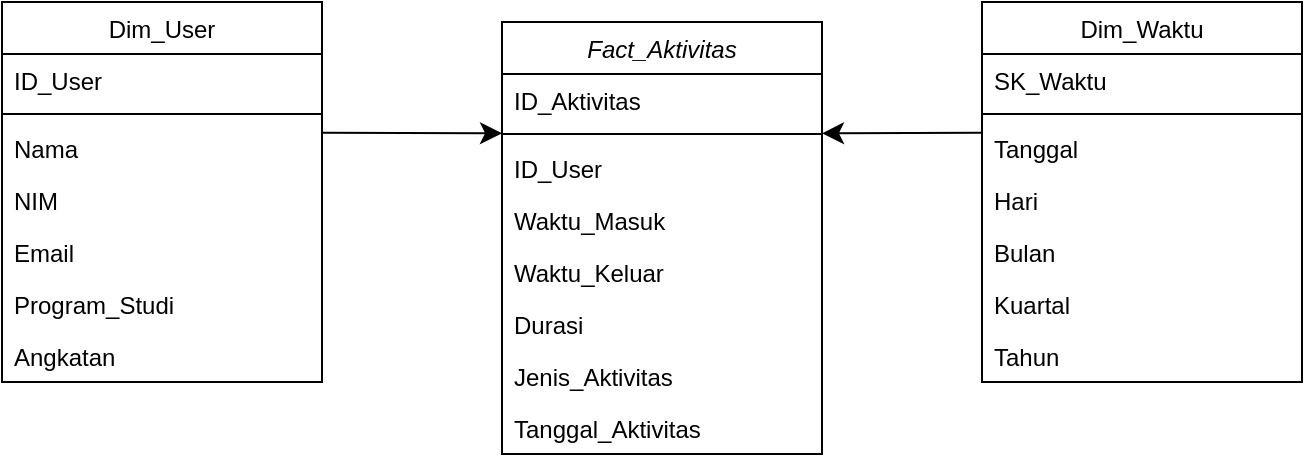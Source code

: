 <mxfile version="24.9.1" pages="4">
  <diagram id="C5RBs43oDa-KdzZeNtuy" name="Fact_Kunjungan">
    <mxGraphModel dx="523" dy="633" grid="1" gridSize="10" guides="1" tooltips="1" connect="1" arrows="1" fold="1" page="1" pageScale="1" pageWidth="827" pageHeight="1169" math="0" shadow="0">
      <root>
        <mxCell id="WIyWlLk6GJQsqaUBKTNV-0" />
        <mxCell id="WIyWlLk6GJQsqaUBKTNV-1" parent="WIyWlLk6GJQsqaUBKTNV-0" />
        <mxCell id="zkfFHV4jXpPFQw0GAbJ--0" value="Fact_Aktivitas" style="swimlane;fontStyle=2;align=center;verticalAlign=top;childLayout=stackLayout;horizontal=1;startSize=26;horizontalStack=0;resizeParent=1;resizeLast=0;collapsible=1;marginBottom=0;rounded=0;shadow=0;strokeWidth=1;" parent="WIyWlLk6GJQsqaUBKTNV-1" vertex="1">
          <mxGeometry x="339" y="110" width="160" height="216" as="geometry">
            <mxRectangle x="230" y="140" width="160" height="26" as="alternateBounds" />
          </mxGeometry>
        </mxCell>
        <mxCell id="zkfFHV4jXpPFQw0GAbJ--1" value="ID_Aktivitas" style="text;align=left;verticalAlign=top;spacingLeft=4;spacingRight=4;overflow=hidden;rotatable=0;points=[[0,0.5],[1,0.5]];portConstraint=eastwest;" parent="zkfFHV4jXpPFQw0GAbJ--0" vertex="1">
          <mxGeometry y="26" width="160" height="26" as="geometry" />
        </mxCell>
        <mxCell id="zkfFHV4jXpPFQw0GAbJ--4" value="" style="line;html=1;strokeWidth=1;align=left;verticalAlign=middle;spacingTop=-1;spacingLeft=3;spacingRight=3;rotatable=0;labelPosition=right;points=[];portConstraint=eastwest;" parent="zkfFHV4jXpPFQw0GAbJ--0" vertex="1">
          <mxGeometry y="52" width="160" height="8" as="geometry" />
        </mxCell>
        <mxCell id="_yFJOciwRXAxod_1XhJ0-7" value="ID_User" style="text;align=left;verticalAlign=top;spacingLeft=4;spacingRight=4;overflow=hidden;rotatable=0;points=[[0,0.5],[1,0.5]];portConstraint=eastwest;fontStyle=0" vertex="1" parent="zkfFHV4jXpPFQw0GAbJ--0">
          <mxGeometry y="60" width="160" height="26" as="geometry" />
        </mxCell>
        <mxCell id="_yFJOciwRXAxod_1XhJ0-8" value="Waktu_Masuk" style="text;align=left;verticalAlign=top;spacingLeft=4;spacingRight=4;overflow=hidden;rotatable=0;points=[[0,0.5],[1,0.5]];portConstraint=eastwest;fontStyle=0" vertex="1" parent="zkfFHV4jXpPFQw0GAbJ--0">
          <mxGeometry y="86" width="160" height="26" as="geometry" />
        </mxCell>
        <mxCell id="_yFJOciwRXAxod_1XhJ0-9" value="Waktu_Keluar" style="text;align=left;verticalAlign=top;spacingLeft=4;spacingRight=4;overflow=hidden;rotatable=0;points=[[0,0.5],[1,0.5]];portConstraint=eastwest;fontStyle=0" vertex="1" parent="zkfFHV4jXpPFQw0GAbJ--0">
          <mxGeometry y="112" width="160" height="26" as="geometry" />
        </mxCell>
        <mxCell id="_yFJOciwRXAxod_1XhJ0-10" value="Durasi" style="text;align=left;verticalAlign=top;spacingLeft=4;spacingRight=4;overflow=hidden;rotatable=0;points=[[0,0.5],[1,0.5]];portConstraint=eastwest;fontStyle=0" vertex="1" parent="zkfFHV4jXpPFQw0GAbJ--0">
          <mxGeometry y="138" width="160" height="26" as="geometry" />
        </mxCell>
        <mxCell id="_yFJOciwRXAxod_1XhJ0-11" value="Jenis_Aktivitas" style="text;align=left;verticalAlign=top;spacingLeft=4;spacingRight=4;overflow=hidden;rotatable=0;points=[[0,0.5],[1,0.5]];portConstraint=eastwest;fontStyle=0" vertex="1" parent="zkfFHV4jXpPFQw0GAbJ--0">
          <mxGeometry y="164" width="160" height="26" as="geometry" />
        </mxCell>
        <mxCell id="_yFJOciwRXAxod_1XhJ0-12" value="Tanggal_Aktivitas" style="text;align=left;verticalAlign=top;spacingLeft=4;spacingRight=4;overflow=hidden;rotatable=0;points=[[0,0.5],[1,0.5]];portConstraint=eastwest;fontStyle=0" vertex="1" parent="zkfFHV4jXpPFQw0GAbJ--0">
          <mxGeometry y="190" width="160" height="26" as="geometry" />
        </mxCell>
        <mxCell id="zkfFHV4jXpPFQw0GAbJ--6" value="Dim_User" style="swimlane;fontStyle=0;align=center;verticalAlign=top;childLayout=stackLayout;horizontal=1;startSize=26;horizontalStack=0;resizeParent=1;resizeLast=0;collapsible=1;marginBottom=0;rounded=0;shadow=0;strokeWidth=1;" parent="WIyWlLk6GJQsqaUBKTNV-1" vertex="1">
          <mxGeometry x="89" y="100" width="160" height="190" as="geometry">
            <mxRectangle x="130" y="380" width="160" height="26" as="alternateBounds" />
          </mxGeometry>
        </mxCell>
        <mxCell id="zkfFHV4jXpPFQw0GAbJ--7" value="ID_User" style="text;align=left;verticalAlign=top;spacingLeft=4;spacingRight=4;overflow=hidden;rotatable=0;points=[[0,0.5],[1,0.5]];portConstraint=eastwest;" parent="zkfFHV4jXpPFQw0GAbJ--6" vertex="1">
          <mxGeometry y="26" width="160" height="26" as="geometry" />
        </mxCell>
        <mxCell id="zkfFHV4jXpPFQw0GAbJ--9" value="" style="line;html=1;strokeWidth=1;align=left;verticalAlign=middle;spacingTop=-1;spacingLeft=3;spacingRight=3;rotatable=0;labelPosition=right;points=[];portConstraint=eastwest;" parent="zkfFHV4jXpPFQw0GAbJ--6" vertex="1">
          <mxGeometry y="52" width="160" height="8" as="geometry" />
        </mxCell>
        <mxCell id="zkfFHV4jXpPFQw0GAbJ--10" value="Nama" style="text;align=left;verticalAlign=top;spacingLeft=4;spacingRight=4;overflow=hidden;rotatable=0;points=[[0,0.5],[1,0.5]];portConstraint=eastwest;fontStyle=0" parent="zkfFHV4jXpPFQw0GAbJ--6" vertex="1">
          <mxGeometry y="60" width="160" height="26" as="geometry" />
        </mxCell>
        <mxCell id="zkfFHV4jXpPFQw0GAbJ--11" value="NIM" style="text;align=left;verticalAlign=top;spacingLeft=4;spacingRight=4;overflow=hidden;rotatable=0;points=[[0,0.5],[1,0.5]];portConstraint=eastwest;" parent="zkfFHV4jXpPFQw0GAbJ--6" vertex="1">
          <mxGeometry y="86" width="160" height="26" as="geometry" />
        </mxCell>
        <mxCell id="_yFJOciwRXAxod_1XhJ0-5" value="Email" style="text;align=left;verticalAlign=top;spacingLeft=4;spacingRight=4;overflow=hidden;rotatable=0;points=[[0,0.5],[1,0.5]];portConstraint=eastwest;" vertex="1" parent="zkfFHV4jXpPFQw0GAbJ--6">
          <mxGeometry y="112" width="160" height="26" as="geometry" />
        </mxCell>
        <mxCell id="_yFJOciwRXAxod_1XhJ0-6" value="Program_Studi" style="text;align=left;verticalAlign=top;spacingLeft=4;spacingRight=4;overflow=hidden;rotatable=0;points=[[0,0.5],[1,0.5]];portConstraint=eastwest;" vertex="1" parent="zkfFHV4jXpPFQw0GAbJ--6">
          <mxGeometry y="138" width="160" height="26" as="geometry" />
        </mxCell>
        <mxCell id="Ccfpg7RY58AZf7Cmt5WE-0" value="Angkatan" style="text;align=left;verticalAlign=top;spacingLeft=4;spacingRight=4;overflow=hidden;rotatable=0;points=[[0,0.5],[1,0.5]];portConstraint=eastwest;fontStyle=0" vertex="1" parent="zkfFHV4jXpPFQw0GAbJ--6">
          <mxGeometry y="164" width="160" height="26" as="geometry" />
        </mxCell>
        <mxCell id="zkfFHV4jXpPFQw0GAbJ--17" value="Dim_Waktu" style="swimlane;fontStyle=0;align=center;verticalAlign=top;childLayout=stackLayout;horizontal=1;startSize=26;horizontalStack=0;resizeParent=1;resizeLast=0;collapsible=1;marginBottom=0;rounded=0;shadow=0;strokeWidth=1;" parent="WIyWlLk6GJQsqaUBKTNV-1" vertex="1">
          <mxGeometry x="579" y="100" width="160" height="190" as="geometry">
            <mxRectangle x="550" y="140" width="160" height="26" as="alternateBounds" />
          </mxGeometry>
        </mxCell>
        <mxCell id="zkfFHV4jXpPFQw0GAbJ--18" value="SK_Waktu" style="text;align=left;verticalAlign=top;spacingLeft=4;spacingRight=4;overflow=hidden;rotatable=0;points=[[0,0.5],[1,0.5]];portConstraint=eastwest;" parent="zkfFHV4jXpPFQw0GAbJ--17" vertex="1">
          <mxGeometry y="26" width="160" height="26" as="geometry" />
        </mxCell>
        <mxCell id="zkfFHV4jXpPFQw0GAbJ--23" value="" style="line;html=1;strokeWidth=1;align=left;verticalAlign=middle;spacingTop=-1;spacingLeft=3;spacingRight=3;rotatable=0;labelPosition=right;points=[];portConstraint=eastwest;" parent="zkfFHV4jXpPFQw0GAbJ--17" vertex="1">
          <mxGeometry y="52" width="160" height="8" as="geometry" />
        </mxCell>
        <mxCell id="zkfFHV4jXpPFQw0GAbJ--24" value="Tanggal" style="text;align=left;verticalAlign=top;spacingLeft=4;spacingRight=4;overflow=hidden;rotatable=0;points=[[0,0.5],[1,0.5]];portConstraint=eastwest;" parent="zkfFHV4jXpPFQw0GAbJ--17" vertex="1">
          <mxGeometry y="60" width="160" height="26" as="geometry" />
        </mxCell>
        <mxCell id="zkfFHV4jXpPFQw0GAbJ--25" value="Hari" style="text;align=left;verticalAlign=top;spacingLeft=4;spacingRight=4;overflow=hidden;rotatable=0;points=[[0,0.5],[1,0.5]];portConstraint=eastwest;" parent="zkfFHV4jXpPFQw0GAbJ--17" vertex="1">
          <mxGeometry y="86" width="160" height="26" as="geometry" />
        </mxCell>
        <mxCell id="_yFJOciwRXAxod_1XhJ0-14" value="Bulan" style="text;align=left;verticalAlign=top;spacingLeft=4;spacingRight=4;overflow=hidden;rotatable=0;points=[[0,0.5],[1,0.5]];portConstraint=eastwest;" vertex="1" parent="zkfFHV4jXpPFQw0GAbJ--17">
          <mxGeometry y="112" width="160" height="26" as="geometry" />
        </mxCell>
        <mxCell id="_yFJOciwRXAxod_1XhJ0-16" value="Kuartal" style="text;align=left;verticalAlign=top;spacingLeft=4;spacingRight=4;overflow=hidden;rotatable=0;points=[[0,0.5],[1,0.5]];portConstraint=eastwest;" vertex="1" parent="zkfFHV4jXpPFQw0GAbJ--17">
          <mxGeometry y="138" width="160" height="26" as="geometry" />
        </mxCell>
        <mxCell id="_yFJOciwRXAxod_1XhJ0-26" value="Tahun" style="text;align=left;verticalAlign=top;spacingLeft=4;spacingRight=4;overflow=hidden;rotatable=0;points=[[0,0.5],[1,0.5]];portConstraint=eastwest;" vertex="1" parent="zkfFHV4jXpPFQw0GAbJ--17">
          <mxGeometry y="164" width="160" height="26" as="geometry" />
        </mxCell>
        <mxCell id="_yFJOciwRXAxod_1XhJ0-1" value="" style="edgeStyle=none;curved=1;rounded=0;orthogonalLoop=1;jettySize=auto;html=1;fontSize=12;startSize=8;endSize=8;" edge="1" parent="WIyWlLk6GJQsqaUBKTNV-1" target="zkfFHV4jXpPFQw0GAbJ--4">
          <mxGeometry relative="1" as="geometry">
            <mxPoint x="579" y="165.333" as="sourcePoint" />
          </mxGeometry>
        </mxCell>
        <mxCell id="_yFJOciwRXAxod_1XhJ0-3" value="" style="edgeStyle=none;curved=1;rounded=0;orthogonalLoop=1;jettySize=auto;html=1;fontSize=12;startSize=8;endSize=8;" edge="1" parent="WIyWlLk6GJQsqaUBKTNV-1" target="zkfFHV4jXpPFQw0GAbJ--4">
          <mxGeometry relative="1" as="geometry">
            <mxPoint x="249" y="165.32" as="sourcePoint" />
          </mxGeometry>
        </mxCell>
      </root>
    </mxGraphModel>
  </diagram>
  <diagram name="Fact_Transaksi" id="xiEqtdY3Y0fPFWZNRcQ3">
    <mxGraphModel dx="653" dy="792" grid="1" gridSize="10" guides="1" tooltips="1" connect="1" arrows="1" fold="1" page="1" pageScale="1" pageWidth="827" pageHeight="1169" math="0" shadow="0">
      <root>
        <mxCell id="HgPw2Hmq0RandHG0tNwf-0" />
        <mxCell id="HgPw2Hmq0RandHG0tNwf-1" parent="HgPw2Hmq0RandHG0tNwf-0" />
        <mxCell id="HgPw2Hmq0RandHG0tNwf-2" value="Fact_Transaksi" style="swimlane;fontStyle=2;align=center;verticalAlign=top;childLayout=stackLayout;horizontal=1;startSize=26;horizontalStack=0;resizeParent=1;resizeLast=0;collapsible=1;marginBottom=0;rounded=0;shadow=0;strokeWidth=1;" vertex="1" parent="HgPw2Hmq0RandHG0tNwf-1">
          <mxGeometry x="339" y="110" width="160" height="242" as="geometry">
            <mxRectangle x="230" y="140" width="160" height="26" as="alternateBounds" />
          </mxGeometry>
        </mxCell>
        <mxCell id="HgPw2Hmq0RandHG0tNwf-3" value="ID_Transaksi" style="text;align=left;verticalAlign=top;spacingLeft=4;spacingRight=4;overflow=hidden;rotatable=0;points=[[0,0.5],[1,0.5]];portConstraint=eastwest;" vertex="1" parent="HgPw2Hmq0RandHG0tNwf-2">
          <mxGeometry y="26" width="160" height="26" as="geometry" />
        </mxCell>
        <mxCell id="HgPw2Hmq0RandHG0tNwf-4" value="" style="line;html=1;strokeWidth=1;align=left;verticalAlign=middle;spacingTop=-1;spacingLeft=3;spacingRight=3;rotatable=0;labelPosition=right;points=[];portConstraint=eastwest;" vertex="1" parent="HgPw2Hmq0RandHG0tNwf-2">
          <mxGeometry y="52" width="160" height="8" as="geometry" />
        </mxCell>
        <mxCell id="HgPw2Hmq0RandHG0tNwf-5" value="ID_User" style="text;align=left;verticalAlign=top;spacingLeft=4;spacingRight=4;overflow=hidden;rotatable=0;points=[[0,0.5],[1,0.5]];portConstraint=eastwest;fontStyle=0" vertex="1" parent="HgPw2Hmq0RandHG0tNwf-2">
          <mxGeometry y="60" width="160" height="26" as="geometry" />
        </mxCell>
        <mxCell id="HgPw2Hmq0RandHG0tNwf-6" value="ID_Buku" style="text;align=left;verticalAlign=top;spacingLeft=4;spacingRight=4;overflow=hidden;rotatable=0;points=[[0,0.5],[1,0.5]];portConstraint=eastwest;fontStyle=0" vertex="1" parent="HgPw2Hmq0RandHG0tNwf-2">
          <mxGeometry y="86" width="160" height="26" as="geometry" />
        </mxCell>
        <mxCell id="HgPw2Hmq0RandHG0tNwf-7" value="Tanggal_Peminjaman" style="text;align=left;verticalAlign=top;spacingLeft=4;spacingRight=4;overflow=hidden;rotatable=0;points=[[0,0.5],[1,0.5]];portConstraint=eastwest;fontStyle=0" vertex="1" parent="HgPw2Hmq0RandHG0tNwf-2">
          <mxGeometry y="112" width="160" height="26" as="geometry" />
        </mxCell>
        <mxCell id="HgPw2Hmq0RandHG0tNwf-8" value="Tanggal_Pengembalian" style="text;align=left;verticalAlign=top;spacingLeft=4;spacingRight=4;overflow=hidden;rotatable=0;points=[[0,0.5],[1,0.5]];portConstraint=eastwest;fontStyle=0" vertex="1" parent="HgPw2Hmq0RandHG0tNwf-2">
          <mxGeometry y="138" width="160" height="26" as="geometry" />
        </mxCell>
        <mxCell id="HgPw2Hmq0RandHG0tNwf-9" value="Tenggat_Pengembalian" style="text;align=left;verticalAlign=top;spacingLeft=4;spacingRight=4;overflow=hidden;rotatable=0;points=[[0,0.5],[1,0.5]];portConstraint=eastwest;fontStyle=0" vertex="1" parent="HgPw2Hmq0RandHG0tNwf-2">
          <mxGeometry y="164" width="160" height="26" as="geometry" />
        </mxCell>
        <mxCell id="HgPw2Hmq0RandHG0tNwf-10" value="Durasi" style="text;align=left;verticalAlign=top;spacingLeft=4;spacingRight=4;overflow=hidden;rotatable=0;points=[[0,0.5],[1,0.5]];portConstraint=eastwest;fontStyle=0" vertex="1" parent="HgPw2Hmq0RandHG0tNwf-2">
          <mxGeometry y="190" width="160" height="26" as="geometry" />
        </mxCell>
        <mxCell id="Nd0_GaTbK1IQgJrp3XHy-0" value="Status_Pengembalian" style="text;align=left;verticalAlign=top;spacingLeft=4;spacingRight=4;overflow=hidden;rotatable=0;points=[[0,0.5],[1,0.5]];portConstraint=eastwest;fontStyle=0" vertex="1" parent="HgPw2Hmq0RandHG0tNwf-2">
          <mxGeometry y="216" width="160" height="26" as="geometry" />
        </mxCell>
        <mxCell id="HgPw2Hmq0RandHG0tNwf-11" value="Dim_Buku" style="swimlane;fontStyle=0;align=center;verticalAlign=top;childLayout=stackLayout;horizontal=1;startSize=26;horizontalStack=0;resizeParent=1;resizeLast=0;collapsible=1;marginBottom=0;rounded=0;shadow=0;strokeWidth=1;" vertex="1" parent="HgPw2Hmq0RandHG0tNwf-1">
          <mxGeometry x="89" y="100" width="160" height="268" as="geometry">
            <mxRectangle x="130" y="380" width="160" height="26" as="alternateBounds" />
          </mxGeometry>
        </mxCell>
        <mxCell id="HgPw2Hmq0RandHG0tNwf-12" value="ID_Buku" style="text;align=left;verticalAlign=top;spacingLeft=4;spacingRight=4;overflow=hidden;rotatable=0;points=[[0,0.5],[1,0.5]];portConstraint=eastwest;" vertex="1" parent="HgPw2Hmq0RandHG0tNwf-11">
          <mxGeometry y="26" width="160" height="26" as="geometry" />
        </mxCell>
        <mxCell id="HgPw2Hmq0RandHG0tNwf-13" value="" style="line;html=1;strokeWidth=1;align=left;verticalAlign=middle;spacingTop=-1;spacingLeft=3;spacingRight=3;rotatable=0;labelPosition=right;points=[];portConstraint=eastwest;" vertex="1" parent="HgPw2Hmq0RandHG0tNwf-11">
          <mxGeometry y="52" width="160" height="8" as="geometry" />
        </mxCell>
        <mxCell id="HgPw2Hmq0RandHG0tNwf-14" value="Judul" style="text;align=left;verticalAlign=top;spacingLeft=4;spacingRight=4;overflow=hidden;rotatable=0;points=[[0,0.5],[1,0.5]];portConstraint=eastwest;fontStyle=0" vertex="1" parent="HgPw2Hmq0RandHG0tNwf-11">
          <mxGeometry y="60" width="160" height="26" as="geometry" />
        </mxCell>
        <mxCell id="HgPw2Hmq0RandHG0tNwf-15" value="Author" style="text;align=left;verticalAlign=top;spacingLeft=4;spacingRight=4;overflow=hidden;rotatable=0;points=[[0,0.5],[1,0.5]];portConstraint=eastwest;" vertex="1" parent="HgPw2Hmq0RandHG0tNwf-11">
          <mxGeometry y="86" width="160" height="26" as="geometry" />
        </mxCell>
        <mxCell id="HgPw2Hmq0RandHG0tNwf-16" value="Penerbit" style="text;align=left;verticalAlign=top;spacingLeft=4;spacingRight=4;overflow=hidden;rotatable=0;points=[[0,0.5],[1,0.5]];portConstraint=eastwest;" vertex="1" parent="HgPw2Hmq0RandHG0tNwf-11">
          <mxGeometry y="112" width="160" height="26" as="geometry" />
        </mxCell>
        <mxCell id="HgPw2Hmq0RandHG0tNwf-17" value="Tahun" style="text;align=left;verticalAlign=top;spacingLeft=4;spacingRight=4;overflow=hidden;rotatable=0;points=[[0,0.5],[1,0.5]];portConstraint=eastwest;" vertex="1" parent="HgPw2Hmq0RandHG0tNwf-11">
          <mxGeometry y="138" width="160" height="26" as="geometry" />
        </mxCell>
        <mxCell id="T5xUCmiolFmVU2_jh7VO-3" value="Bahasa" style="text;align=left;verticalAlign=top;spacingLeft=4;spacingRight=4;overflow=hidden;rotatable=0;points=[[0,0.5],[1,0.5]];portConstraint=eastwest;" vertex="1" parent="HgPw2Hmq0RandHG0tNwf-11">
          <mxGeometry y="164" width="160" height="26" as="geometry" />
        </mxCell>
        <mxCell id="T5xUCmiolFmVU2_jh7VO-4" value="Kategori" style="text;align=left;verticalAlign=top;spacingLeft=4;spacingRight=4;overflow=hidden;rotatable=0;points=[[0,0.5],[1,0.5]];portConstraint=eastwest;" vertex="1" parent="HgPw2Hmq0RandHG0tNwf-11">
          <mxGeometry y="190" width="160" height="26" as="geometry" />
        </mxCell>
        <mxCell id="zHAcPMTyN9ZR1_1M3HSp-0" value="Akses" style="text;align=left;verticalAlign=top;spacingLeft=4;spacingRight=4;overflow=hidden;rotatable=0;points=[[0,0.5],[1,0.5]];portConstraint=eastwest;" vertex="1" parent="HgPw2Hmq0RandHG0tNwf-11">
          <mxGeometry y="216" width="160" height="26" as="geometry" />
        </mxCell>
        <mxCell id="zHAcPMTyN9ZR1_1M3HSp-1" value="Stok" style="text;align=left;verticalAlign=top;spacingLeft=4;spacingRight=4;overflow=hidden;rotatable=0;points=[[0,0.5],[1,0.5]];portConstraint=eastwest;" vertex="1" parent="HgPw2Hmq0RandHG0tNwf-11">
          <mxGeometry y="242" width="160" height="26" as="geometry" />
        </mxCell>
        <mxCell id="Nd0_GaTbK1IQgJrp3XHy-1" value="" style="edgeStyle=none;curved=1;rounded=0;orthogonalLoop=1;jettySize=auto;html=1;fontSize=12;startSize=8;endSize=8;" edge="1" parent="HgPw2Hmq0RandHG0tNwf-1" source="HgPw2Hmq0RandHG0tNwf-18" target="Nd0_GaTbK1IQgJrp3XHy-0">
          <mxGeometry relative="1" as="geometry" />
        </mxCell>
        <mxCell id="HgPw2Hmq0RandHG0tNwf-18" value="Dim_Waktu" style="swimlane;fontStyle=0;align=center;verticalAlign=top;childLayout=stackLayout;horizontal=1;startSize=26;horizontalStack=0;resizeParent=1;resizeLast=0;collapsible=1;marginBottom=0;rounded=0;shadow=0;strokeWidth=1;" vertex="1" parent="HgPw2Hmq0RandHG0tNwf-1">
          <mxGeometry x="339" y="410" width="160" height="190" as="geometry">
            <mxRectangle x="550" y="140" width="160" height="26" as="alternateBounds" />
          </mxGeometry>
        </mxCell>
        <mxCell id="HgPw2Hmq0RandHG0tNwf-19" value="SK_Waktu" style="text;align=left;verticalAlign=top;spacingLeft=4;spacingRight=4;overflow=hidden;rotatable=0;points=[[0,0.5],[1,0.5]];portConstraint=eastwest;" vertex="1" parent="HgPw2Hmq0RandHG0tNwf-18">
          <mxGeometry y="26" width="160" height="26" as="geometry" />
        </mxCell>
        <mxCell id="HgPw2Hmq0RandHG0tNwf-20" value="" style="line;html=1;strokeWidth=1;align=left;verticalAlign=middle;spacingTop=-1;spacingLeft=3;spacingRight=3;rotatable=0;labelPosition=right;points=[];portConstraint=eastwest;" vertex="1" parent="HgPw2Hmq0RandHG0tNwf-18">
          <mxGeometry y="52" width="160" height="8" as="geometry" />
        </mxCell>
        <mxCell id="HgPw2Hmq0RandHG0tNwf-21" value="Tanggal" style="text;align=left;verticalAlign=top;spacingLeft=4;spacingRight=4;overflow=hidden;rotatable=0;points=[[0,0.5],[1,0.5]];portConstraint=eastwest;" vertex="1" parent="HgPw2Hmq0RandHG0tNwf-18">
          <mxGeometry y="60" width="160" height="26" as="geometry" />
        </mxCell>
        <mxCell id="HgPw2Hmq0RandHG0tNwf-22" value="Hari" style="text;align=left;verticalAlign=top;spacingLeft=4;spacingRight=4;overflow=hidden;rotatable=0;points=[[0,0.5],[1,0.5]];portConstraint=eastwest;" vertex="1" parent="HgPw2Hmq0RandHG0tNwf-18">
          <mxGeometry y="86" width="160" height="26" as="geometry" />
        </mxCell>
        <mxCell id="HgPw2Hmq0RandHG0tNwf-24" value="Bulan" style="text;align=left;verticalAlign=top;spacingLeft=4;spacingRight=4;overflow=hidden;rotatable=0;points=[[0,0.5],[1,0.5]];portConstraint=eastwest;" vertex="1" parent="HgPw2Hmq0RandHG0tNwf-18">
          <mxGeometry y="112" width="160" height="26" as="geometry" />
        </mxCell>
        <mxCell id="HgPw2Hmq0RandHG0tNwf-26" value="Kuartal" style="text;align=left;verticalAlign=top;spacingLeft=4;spacingRight=4;overflow=hidden;rotatable=0;points=[[0,0.5],[1,0.5]];portConstraint=eastwest;" vertex="1" parent="HgPw2Hmq0RandHG0tNwf-18">
          <mxGeometry y="138" width="160" height="26" as="geometry" />
        </mxCell>
        <mxCell id="HgPw2Hmq0RandHG0tNwf-27" value="Tahun" style="text;align=left;verticalAlign=top;spacingLeft=4;spacingRight=4;overflow=hidden;rotatable=0;points=[[0,0.5],[1,0.5]];portConstraint=eastwest;" vertex="1" parent="HgPw2Hmq0RandHG0tNwf-18">
          <mxGeometry y="164" width="160" height="26" as="geometry" />
        </mxCell>
        <mxCell id="HgPw2Hmq0RandHG0tNwf-29" value="" style="edgeStyle=none;curved=1;rounded=0;orthogonalLoop=1;jettySize=auto;html=1;fontSize=12;startSize=8;endSize=8;" edge="1" parent="HgPw2Hmq0RandHG0tNwf-1" target="HgPw2Hmq0RandHG0tNwf-4">
          <mxGeometry relative="1" as="geometry">
            <mxPoint x="249" y="165.32" as="sourcePoint" />
          </mxGeometry>
        </mxCell>
        <mxCell id="8y6WfnyQYp0LGPOIyQ7Q-7" value="" style="edgeStyle=none;curved=1;rounded=0;orthogonalLoop=1;jettySize=auto;html=1;fontSize=12;startSize=8;endSize=8;" edge="1" parent="HgPw2Hmq0RandHG0tNwf-1" source="8y6WfnyQYp0LGPOIyQ7Q-0" target="HgPw2Hmq0RandHG0tNwf-6">
          <mxGeometry relative="1" as="geometry" />
        </mxCell>
        <mxCell id="8y6WfnyQYp0LGPOIyQ7Q-0" value="Dim_User" style="swimlane;fontStyle=0;align=center;verticalAlign=top;childLayout=stackLayout;horizontal=1;startSize=26;horizontalStack=0;resizeParent=1;resizeLast=0;collapsible=1;marginBottom=0;rounded=0;shadow=0;strokeWidth=1;" vertex="1" parent="HgPw2Hmq0RandHG0tNwf-1">
          <mxGeometry x="560" y="120" width="160" height="190" as="geometry">
            <mxRectangle x="130" y="380" width="160" height="26" as="alternateBounds" />
          </mxGeometry>
        </mxCell>
        <mxCell id="8y6WfnyQYp0LGPOIyQ7Q-1" value="ID_User" style="text;align=left;verticalAlign=top;spacingLeft=4;spacingRight=4;overflow=hidden;rotatable=0;points=[[0,0.5],[1,0.5]];portConstraint=eastwest;" vertex="1" parent="8y6WfnyQYp0LGPOIyQ7Q-0">
          <mxGeometry y="26" width="160" height="26" as="geometry" />
        </mxCell>
        <mxCell id="8y6WfnyQYp0LGPOIyQ7Q-2" value="" style="line;html=1;strokeWidth=1;align=left;verticalAlign=middle;spacingTop=-1;spacingLeft=3;spacingRight=3;rotatable=0;labelPosition=right;points=[];portConstraint=eastwest;" vertex="1" parent="8y6WfnyQYp0LGPOIyQ7Q-0">
          <mxGeometry y="52" width="160" height="8" as="geometry" />
        </mxCell>
        <mxCell id="8y6WfnyQYp0LGPOIyQ7Q-3" value="Nama" style="text;align=left;verticalAlign=top;spacingLeft=4;spacingRight=4;overflow=hidden;rotatable=0;points=[[0,0.5],[1,0.5]];portConstraint=eastwest;fontStyle=0" vertex="1" parent="8y6WfnyQYp0LGPOIyQ7Q-0">
          <mxGeometry y="60" width="160" height="26" as="geometry" />
        </mxCell>
        <mxCell id="8y6WfnyQYp0LGPOIyQ7Q-4" value="NIM" style="text;align=left;verticalAlign=top;spacingLeft=4;spacingRight=4;overflow=hidden;rotatable=0;points=[[0,0.5],[1,0.5]];portConstraint=eastwest;" vertex="1" parent="8y6WfnyQYp0LGPOIyQ7Q-0">
          <mxGeometry y="86" width="160" height="26" as="geometry" />
        </mxCell>
        <mxCell id="8y6WfnyQYp0LGPOIyQ7Q-5" value="Email" style="text;align=left;verticalAlign=top;spacingLeft=4;spacingRight=4;overflow=hidden;rotatable=0;points=[[0,0.5],[1,0.5]];portConstraint=eastwest;" vertex="1" parent="8y6WfnyQYp0LGPOIyQ7Q-0">
          <mxGeometry y="112" width="160" height="26" as="geometry" />
        </mxCell>
        <mxCell id="8y6WfnyQYp0LGPOIyQ7Q-6" value="Program_Studi" style="text;align=left;verticalAlign=top;spacingLeft=4;spacingRight=4;overflow=hidden;rotatable=0;points=[[0,0.5],[1,0.5]];portConstraint=eastwest;" vertex="1" parent="8y6WfnyQYp0LGPOIyQ7Q-0">
          <mxGeometry y="138" width="160" height="26" as="geometry" />
        </mxCell>
        <mxCell id="T5xUCmiolFmVU2_jh7VO-2" value="Angkatan" style="text;align=left;verticalAlign=top;spacingLeft=4;spacingRight=4;overflow=hidden;rotatable=0;points=[[0,0.5],[1,0.5]];portConstraint=eastwest;" vertex="1" parent="8y6WfnyQYp0LGPOIyQ7Q-0">
          <mxGeometry y="164" width="160" height="26" as="geometry" />
        </mxCell>
      </root>
    </mxGraphModel>
  </diagram>
  <diagram name="Fact_Denda" id="CnG5uo0MceXRfbWcEGyc">
    <mxGraphModel dx="392" dy="475" grid="1" gridSize="10" guides="1" tooltips="1" connect="1" arrows="1" fold="1" page="1" pageScale="1" pageWidth="827" pageHeight="1169" math="0" shadow="0">
      <root>
        <mxCell id="EOCf6ko9ivX52_OSnhEN-0" />
        <mxCell id="EOCf6ko9ivX52_OSnhEN-1" parent="EOCf6ko9ivX52_OSnhEN-0" />
        <mxCell id="EOCf6ko9ivX52_OSnhEN-2" value="Fact_Denda" style="swimlane;fontStyle=2;align=center;verticalAlign=top;childLayout=stackLayout;horizontal=1;startSize=26;horizontalStack=0;resizeParent=1;resizeLast=0;collapsible=1;marginBottom=0;rounded=0;shadow=0;strokeWidth=1;" vertex="1" parent="EOCf6ko9ivX52_OSnhEN-1">
          <mxGeometry x="339" y="110" width="160" height="216" as="geometry">
            <mxRectangle x="230" y="140" width="160" height="26" as="alternateBounds" />
          </mxGeometry>
        </mxCell>
        <mxCell id="EOCf6ko9ivX52_OSnhEN-3" value="ID_Denda" style="text;align=left;verticalAlign=top;spacingLeft=4;spacingRight=4;overflow=hidden;rotatable=0;points=[[0,0.5],[1,0.5]];portConstraint=eastwest;" vertex="1" parent="EOCf6ko9ivX52_OSnhEN-2">
          <mxGeometry y="26" width="160" height="26" as="geometry" />
        </mxCell>
        <mxCell id="EOCf6ko9ivX52_OSnhEN-4" value="" style="line;html=1;strokeWidth=1;align=left;verticalAlign=middle;spacingTop=-1;spacingLeft=3;spacingRight=3;rotatable=0;labelPosition=right;points=[];portConstraint=eastwest;" vertex="1" parent="EOCf6ko9ivX52_OSnhEN-2">
          <mxGeometry y="52" width="160" height="8" as="geometry" />
        </mxCell>
        <mxCell id="EOCf6ko9ivX52_OSnhEN-5" value="ID_User" style="text;align=left;verticalAlign=top;spacingLeft=4;spacingRight=4;overflow=hidden;rotatable=0;points=[[0,0.5],[1,0.5]];portConstraint=eastwest;fontStyle=0" vertex="1" parent="EOCf6ko9ivX52_OSnhEN-2">
          <mxGeometry y="60" width="160" height="26" as="geometry" />
        </mxCell>
        <mxCell id="EOCf6ko9ivX52_OSnhEN-6" value="ID_Buku" style="text;align=left;verticalAlign=top;spacingLeft=4;spacingRight=4;overflow=hidden;rotatable=0;points=[[0,0.5],[1,0.5]];portConstraint=eastwest;fontStyle=0" vertex="1" parent="EOCf6ko9ivX52_OSnhEN-2">
          <mxGeometry y="86" width="160" height="26" as="geometry" />
        </mxCell>
        <mxCell id="EOCf6ko9ivX52_OSnhEN-7" value="Tanggal_Peminjaman" style="text;align=left;verticalAlign=top;spacingLeft=4;spacingRight=4;overflow=hidden;rotatable=0;points=[[0,0.5],[1,0.5]];portConstraint=eastwest;fontStyle=0" vertex="1" parent="EOCf6ko9ivX52_OSnhEN-2">
          <mxGeometry y="112" width="160" height="26" as="geometry" />
        </mxCell>
        <mxCell id="EOCf6ko9ivX52_OSnhEN-8" value="Tanggal_Pengembalian" style="text;align=left;verticalAlign=top;spacingLeft=4;spacingRight=4;overflow=hidden;rotatable=0;points=[[0,0.5],[1,0.5]];portConstraint=eastwest;fontStyle=0" vertex="1" parent="EOCf6ko9ivX52_OSnhEN-2">
          <mxGeometry y="138" width="160" height="26" as="geometry" />
        </mxCell>
        <mxCell id="EOCf6ko9ivX52_OSnhEN-9" value="Tenggat_Pengembalian" style="text;align=left;verticalAlign=top;spacingLeft=4;spacingRight=4;overflow=hidden;rotatable=0;points=[[0,0.5],[1,0.5]];portConstraint=eastwest;fontStyle=0" vertex="1" parent="EOCf6ko9ivX52_OSnhEN-2">
          <mxGeometry y="164" width="160" height="26" as="geometry" />
        </mxCell>
        <mxCell id="EOCf6ko9ivX52_OSnhEN-10" value="Durasi_Denda" style="text;align=left;verticalAlign=top;spacingLeft=4;spacingRight=4;overflow=hidden;rotatable=0;points=[[0,0.5],[1,0.5]];portConstraint=eastwest;fontStyle=0" vertex="1" parent="EOCf6ko9ivX52_OSnhEN-2">
          <mxGeometry y="190" width="160" height="26" as="geometry" />
        </mxCell>
        <mxCell id="EOCf6ko9ivX52_OSnhEN-12" value="Dim_Buku" style="swimlane;fontStyle=0;align=center;verticalAlign=top;childLayout=stackLayout;horizontal=1;startSize=26;horizontalStack=0;resizeParent=1;resizeLast=0;collapsible=1;marginBottom=0;rounded=0;shadow=0;strokeWidth=1;" vertex="1" parent="EOCf6ko9ivX52_OSnhEN-1">
          <mxGeometry x="89" y="100" width="160" height="268" as="geometry">
            <mxRectangle x="130" y="380" width="160" height="26" as="alternateBounds" />
          </mxGeometry>
        </mxCell>
        <mxCell id="EOCf6ko9ivX52_OSnhEN-13" value="ID_Buku" style="text;align=left;verticalAlign=top;spacingLeft=4;spacingRight=4;overflow=hidden;rotatable=0;points=[[0,0.5],[1,0.5]];portConstraint=eastwest;" vertex="1" parent="EOCf6ko9ivX52_OSnhEN-12">
          <mxGeometry y="26" width="160" height="26" as="geometry" />
        </mxCell>
        <mxCell id="EOCf6ko9ivX52_OSnhEN-14" value="" style="line;html=1;strokeWidth=1;align=left;verticalAlign=middle;spacingTop=-1;spacingLeft=3;spacingRight=3;rotatable=0;labelPosition=right;points=[];portConstraint=eastwest;" vertex="1" parent="EOCf6ko9ivX52_OSnhEN-12">
          <mxGeometry y="52" width="160" height="8" as="geometry" />
        </mxCell>
        <mxCell id="EOCf6ko9ivX52_OSnhEN-15" value="Judul" style="text;align=left;verticalAlign=top;spacingLeft=4;spacingRight=4;overflow=hidden;rotatable=0;points=[[0,0.5],[1,0.5]];portConstraint=eastwest;fontStyle=0" vertex="1" parent="EOCf6ko9ivX52_OSnhEN-12">
          <mxGeometry y="60" width="160" height="26" as="geometry" />
        </mxCell>
        <mxCell id="EOCf6ko9ivX52_OSnhEN-16" value="Author" style="text;align=left;verticalAlign=top;spacingLeft=4;spacingRight=4;overflow=hidden;rotatable=0;points=[[0,0.5],[1,0.5]];portConstraint=eastwest;" vertex="1" parent="EOCf6ko9ivX52_OSnhEN-12">
          <mxGeometry y="86" width="160" height="26" as="geometry" />
        </mxCell>
        <mxCell id="EOCf6ko9ivX52_OSnhEN-17" value="Penerbit" style="text;align=left;verticalAlign=top;spacingLeft=4;spacingRight=4;overflow=hidden;rotatable=0;points=[[0,0.5],[1,0.5]];portConstraint=eastwest;" vertex="1" parent="EOCf6ko9ivX52_OSnhEN-12">
          <mxGeometry y="112" width="160" height="26" as="geometry" />
        </mxCell>
        <mxCell id="EOCf6ko9ivX52_OSnhEN-18" value="Tahun" style="text;align=left;verticalAlign=top;spacingLeft=4;spacingRight=4;overflow=hidden;rotatable=0;points=[[0,0.5],[1,0.5]];portConstraint=eastwest;" vertex="1" parent="EOCf6ko9ivX52_OSnhEN-12">
          <mxGeometry y="138" width="160" height="26" as="geometry" />
        </mxCell>
        <mxCell id="EOCf6ko9ivX52_OSnhEN-19" value="Bahasa" style="text;align=left;verticalAlign=top;spacingLeft=4;spacingRight=4;overflow=hidden;rotatable=0;points=[[0,0.5],[1,0.5]];portConstraint=eastwest;" vertex="1" parent="EOCf6ko9ivX52_OSnhEN-12">
          <mxGeometry y="164" width="160" height="26" as="geometry" />
        </mxCell>
        <mxCell id="EOCf6ko9ivX52_OSnhEN-20" value="Kategori" style="text;align=left;verticalAlign=top;spacingLeft=4;spacingRight=4;overflow=hidden;rotatable=0;points=[[0,0.5],[1,0.5]];portConstraint=eastwest;" vertex="1" parent="EOCf6ko9ivX52_OSnhEN-12">
          <mxGeometry y="190" width="160" height="26" as="geometry" />
        </mxCell>
        <mxCell id="EOCf6ko9ivX52_OSnhEN-21" value="Akses" style="text;align=left;verticalAlign=top;spacingLeft=4;spacingRight=4;overflow=hidden;rotatable=0;points=[[0,0.5],[1,0.5]];portConstraint=eastwest;" vertex="1" parent="EOCf6ko9ivX52_OSnhEN-12">
          <mxGeometry y="216" width="160" height="26" as="geometry" />
        </mxCell>
        <mxCell id="EOCf6ko9ivX52_OSnhEN-22" value="Stok" style="text;align=left;verticalAlign=top;spacingLeft=4;spacingRight=4;overflow=hidden;rotatable=0;points=[[0,0.5],[1,0.5]];portConstraint=eastwest;" vertex="1" parent="EOCf6ko9ivX52_OSnhEN-12">
          <mxGeometry y="242" width="160" height="26" as="geometry" />
        </mxCell>
        <mxCell id="OXso2Ft0kQtLLVnPy9rp-1" value="" style="edgeStyle=none;curved=1;rounded=0;orthogonalLoop=1;jettySize=auto;html=1;fontSize=12;startSize=8;endSize=8;" edge="1" parent="EOCf6ko9ivX52_OSnhEN-1" source="EOCf6ko9ivX52_OSnhEN-24" target="EOCf6ko9ivX52_OSnhEN-10">
          <mxGeometry relative="1" as="geometry" />
        </mxCell>
        <mxCell id="EOCf6ko9ivX52_OSnhEN-24" value="Dim_Waktu" style="swimlane;fontStyle=0;align=center;verticalAlign=top;childLayout=stackLayout;horizontal=1;startSize=26;horizontalStack=0;resizeParent=1;resizeLast=0;collapsible=1;marginBottom=0;rounded=0;shadow=0;strokeWidth=1;" vertex="1" parent="EOCf6ko9ivX52_OSnhEN-1">
          <mxGeometry x="339" y="390" width="160" height="190" as="geometry">
            <mxRectangle x="550" y="140" width="160" height="26" as="alternateBounds" />
          </mxGeometry>
        </mxCell>
        <mxCell id="EOCf6ko9ivX52_OSnhEN-25" value="SK_Waktu" style="text;align=left;verticalAlign=top;spacingLeft=4;spacingRight=4;overflow=hidden;rotatable=0;points=[[0,0.5],[1,0.5]];portConstraint=eastwest;" vertex="1" parent="EOCf6ko9ivX52_OSnhEN-24">
          <mxGeometry y="26" width="160" height="26" as="geometry" />
        </mxCell>
        <mxCell id="EOCf6ko9ivX52_OSnhEN-26" value="" style="line;html=1;strokeWidth=1;align=left;verticalAlign=middle;spacingTop=-1;spacingLeft=3;spacingRight=3;rotatable=0;labelPosition=right;points=[];portConstraint=eastwest;" vertex="1" parent="EOCf6ko9ivX52_OSnhEN-24">
          <mxGeometry y="52" width="160" height="8" as="geometry" />
        </mxCell>
        <mxCell id="EOCf6ko9ivX52_OSnhEN-27" value="Tanggal" style="text;align=left;verticalAlign=top;spacingLeft=4;spacingRight=4;overflow=hidden;rotatable=0;points=[[0,0.5],[1,0.5]];portConstraint=eastwest;" vertex="1" parent="EOCf6ko9ivX52_OSnhEN-24">
          <mxGeometry y="60" width="160" height="26" as="geometry" />
        </mxCell>
        <mxCell id="EOCf6ko9ivX52_OSnhEN-28" value="Hari" style="text;align=left;verticalAlign=top;spacingLeft=4;spacingRight=4;overflow=hidden;rotatable=0;points=[[0,0.5],[1,0.5]];portConstraint=eastwest;" vertex="1" parent="EOCf6ko9ivX52_OSnhEN-24">
          <mxGeometry y="86" width="160" height="26" as="geometry" />
        </mxCell>
        <mxCell id="EOCf6ko9ivX52_OSnhEN-29" value="Bulan" style="text;align=left;verticalAlign=top;spacingLeft=4;spacingRight=4;overflow=hidden;rotatable=0;points=[[0,0.5],[1,0.5]];portConstraint=eastwest;" vertex="1" parent="EOCf6ko9ivX52_OSnhEN-24">
          <mxGeometry y="112" width="160" height="26" as="geometry" />
        </mxCell>
        <mxCell id="EOCf6ko9ivX52_OSnhEN-30" value="Kuartal" style="text;align=left;verticalAlign=top;spacingLeft=4;spacingRight=4;overflow=hidden;rotatable=0;points=[[0,0.5],[1,0.5]];portConstraint=eastwest;" vertex="1" parent="EOCf6ko9ivX52_OSnhEN-24">
          <mxGeometry y="138" width="160" height="26" as="geometry" />
        </mxCell>
        <mxCell id="EOCf6ko9ivX52_OSnhEN-31" value="Tahun" style="text;align=left;verticalAlign=top;spacingLeft=4;spacingRight=4;overflow=hidden;rotatable=0;points=[[0,0.5],[1,0.5]];portConstraint=eastwest;" vertex="1" parent="EOCf6ko9ivX52_OSnhEN-24">
          <mxGeometry y="164" width="160" height="26" as="geometry" />
        </mxCell>
        <mxCell id="EOCf6ko9ivX52_OSnhEN-32" value="" style="edgeStyle=none;curved=1;rounded=0;orthogonalLoop=1;jettySize=auto;html=1;fontSize=12;startSize=8;endSize=8;" edge="1" parent="EOCf6ko9ivX52_OSnhEN-1" target="EOCf6ko9ivX52_OSnhEN-4">
          <mxGeometry relative="1" as="geometry">
            <mxPoint x="249" y="165.32" as="sourcePoint" />
          </mxGeometry>
        </mxCell>
        <mxCell id="EOCf6ko9ivX52_OSnhEN-33" value="" style="edgeStyle=none;curved=1;rounded=0;orthogonalLoop=1;jettySize=auto;html=1;fontSize=12;startSize=8;endSize=8;" edge="1" parent="EOCf6ko9ivX52_OSnhEN-1" source="EOCf6ko9ivX52_OSnhEN-34" target="EOCf6ko9ivX52_OSnhEN-6">
          <mxGeometry relative="1" as="geometry" />
        </mxCell>
        <mxCell id="EOCf6ko9ivX52_OSnhEN-34" value="Dim_User" style="swimlane;fontStyle=0;align=center;verticalAlign=top;childLayout=stackLayout;horizontal=1;startSize=26;horizontalStack=0;resizeParent=1;resizeLast=0;collapsible=1;marginBottom=0;rounded=0;shadow=0;strokeWidth=1;" vertex="1" parent="EOCf6ko9ivX52_OSnhEN-1">
          <mxGeometry x="560" y="120" width="160" height="190" as="geometry">
            <mxRectangle x="130" y="380" width="160" height="26" as="alternateBounds" />
          </mxGeometry>
        </mxCell>
        <mxCell id="EOCf6ko9ivX52_OSnhEN-35" value="ID_User" style="text;align=left;verticalAlign=top;spacingLeft=4;spacingRight=4;overflow=hidden;rotatable=0;points=[[0,0.5],[1,0.5]];portConstraint=eastwest;" vertex="1" parent="EOCf6ko9ivX52_OSnhEN-34">
          <mxGeometry y="26" width="160" height="26" as="geometry" />
        </mxCell>
        <mxCell id="EOCf6ko9ivX52_OSnhEN-36" value="" style="line;html=1;strokeWidth=1;align=left;verticalAlign=middle;spacingTop=-1;spacingLeft=3;spacingRight=3;rotatable=0;labelPosition=right;points=[];portConstraint=eastwest;" vertex="1" parent="EOCf6ko9ivX52_OSnhEN-34">
          <mxGeometry y="52" width="160" height="8" as="geometry" />
        </mxCell>
        <mxCell id="EOCf6ko9ivX52_OSnhEN-37" value="Nama" style="text;align=left;verticalAlign=top;spacingLeft=4;spacingRight=4;overflow=hidden;rotatable=0;points=[[0,0.5],[1,0.5]];portConstraint=eastwest;fontStyle=0" vertex="1" parent="EOCf6ko9ivX52_OSnhEN-34">
          <mxGeometry y="60" width="160" height="26" as="geometry" />
        </mxCell>
        <mxCell id="EOCf6ko9ivX52_OSnhEN-38" value="NIM" style="text;align=left;verticalAlign=top;spacingLeft=4;spacingRight=4;overflow=hidden;rotatable=0;points=[[0,0.5],[1,0.5]];portConstraint=eastwest;" vertex="1" parent="EOCf6ko9ivX52_OSnhEN-34">
          <mxGeometry y="86" width="160" height="26" as="geometry" />
        </mxCell>
        <mxCell id="EOCf6ko9ivX52_OSnhEN-39" value="Email" style="text;align=left;verticalAlign=top;spacingLeft=4;spacingRight=4;overflow=hidden;rotatable=0;points=[[0,0.5],[1,0.5]];portConstraint=eastwest;" vertex="1" parent="EOCf6ko9ivX52_OSnhEN-34">
          <mxGeometry y="112" width="160" height="26" as="geometry" />
        </mxCell>
        <mxCell id="EOCf6ko9ivX52_OSnhEN-40" value="Program_Studi" style="text;align=left;verticalAlign=top;spacingLeft=4;spacingRight=4;overflow=hidden;rotatable=0;points=[[0,0.5],[1,0.5]];portConstraint=eastwest;" vertex="1" parent="EOCf6ko9ivX52_OSnhEN-34">
          <mxGeometry y="138" width="160" height="26" as="geometry" />
        </mxCell>
        <mxCell id="EOCf6ko9ivX52_OSnhEN-41" value="Angkatan" style="text;align=left;verticalAlign=top;spacingLeft=4;spacingRight=4;overflow=hidden;rotatable=0;points=[[0,0.5],[1,0.5]];portConstraint=eastwest;" vertex="1" parent="EOCf6ko9ivX52_OSnhEN-34">
          <mxGeometry y="164" width="160" height="26" as="geometry" />
        </mxCell>
      </root>
    </mxGraphModel>
  </diagram>
  <diagram name="Fact_Inventaris" id="jOfPJwd-aCa4FtwO4sJT">
    <mxGraphModel dx="1323" dy="792" grid="1" gridSize="10" guides="1" tooltips="1" connect="1" arrows="1" fold="1" page="1" pageScale="1" pageWidth="827" pageHeight="1169" math="0" shadow="0">
      <root>
        <mxCell id="YV9QkJhXiPgSjhIyuOVp-0" />
        <mxCell id="YV9QkJhXiPgSjhIyuOVp-1" parent="YV9QkJhXiPgSjhIyuOVp-0" />
        <mxCell id="YV9QkJhXiPgSjhIyuOVp-2" value="Fact_Inventaris" style="swimlane;fontStyle=2;align=center;verticalAlign=top;childLayout=stackLayout;horizontal=1;startSize=26;horizontalStack=0;resizeParent=1;resizeLast=0;collapsible=1;marginBottom=0;rounded=0;shadow=0;strokeWidth=1;" vertex="1" parent="YV9QkJhXiPgSjhIyuOVp-1">
          <mxGeometry x="339" y="110" width="160" height="140" as="geometry">
            <mxRectangle x="230" y="140" width="160" height="26" as="alternateBounds" />
          </mxGeometry>
        </mxCell>
        <mxCell id="YV9QkJhXiPgSjhIyuOVp-3" value="ID_Inventaris" style="text;align=left;verticalAlign=top;spacingLeft=4;spacingRight=4;overflow=hidden;rotatable=0;points=[[0,0.5],[1,0.5]];portConstraint=eastwest;" vertex="1" parent="YV9QkJhXiPgSjhIyuOVp-2">
          <mxGeometry y="26" width="160" height="26" as="geometry" />
        </mxCell>
        <mxCell id="YV9QkJhXiPgSjhIyuOVp-4" value="" style="line;html=1;strokeWidth=1;align=left;verticalAlign=middle;spacingTop=-1;spacingLeft=3;spacingRight=3;rotatable=0;labelPosition=right;points=[];portConstraint=eastwest;" vertex="1" parent="YV9QkJhXiPgSjhIyuOVp-2">
          <mxGeometry y="52" width="160" height="8" as="geometry" />
        </mxCell>
        <mxCell id="YV9QkJhXiPgSjhIyuOVp-5" value="ID_Buku" style="text;align=left;verticalAlign=top;spacingLeft=4;spacingRight=4;overflow=hidden;rotatable=0;points=[[0,0.5],[1,0.5]];portConstraint=eastwest;fontStyle=0" vertex="1" parent="YV9QkJhXiPgSjhIyuOVp-2">
          <mxGeometry y="60" width="160" height="26" as="geometry" />
        </mxCell>
        <mxCell id="YV9QkJhXiPgSjhIyuOVp-6" value="Stok_Buku" style="text;align=left;verticalAlign=top;spacingLeft=4;spacingRight=4;overflow=hidden;rotatable=0;points=[[0,0.5],[1,0.5]];portConstraint=eastwest;fontStyle=0" vertex="1" parent="YV9QkJhXiPgSjhIyuOVp-2">
          <mxGeometry y="86" width="160" height="26" as="geometry" />
        </mxCell>
        <mxCell id="YV9QkJhXiPgSjhIyuOVp-7" value="Tanggal_Pencatatan" style="text;align=left;verticalAlign=top;spacingLeft=4;spacingRight=4;overflow=hidden;rotatable=0;points=[[0,0.5],[1,0.5]];portConstraint=eastwest;fontStyle=0" vertex="1" parent="YV9QkJhXiPgSjhIyuOVp-2">
          <mxGeometry y="112" width="160" height="26" as="geometry" />
        </mxCell>
        <mxCell id="YV9QkJhXiPgSjhIyuOVp-18" value="Dim_Waktu" style="swimlane;fontStyle=0;align=center;verticalAlign=top;childLayout=stackLayout;horizontal=1;startSize=26;horizontalStack=0;resizeParent=1;resizeLast=0;collapsible=1;marginBottom=0;rounded=0;shadow=0;strokeWidth=1;" vertex="1" parent="YV9QkJhXiPgSjhIyuOVp-1">
          <mxGeometry x="579" y="100" width="160" height="190" as="geometry">
            <mxRectangle x="550" y="140" width="160" height="26" as="alternateBounds" />
          </mxGeometry>
        </mxCell>
        <mxCell id="YV9QkJhXiPgSjhIyuOVp-19" value="SK_Waktu" style="text;align=left;verticalAlign=top;spacingLeft=4;spacingRight=4;overflow=hidden;rotatable=0;points=[[0,0.5],[1,0.5]];portConstraint=eastwest;" vertex="1" parent="YV9QkJhXiPgSjhIyuOVp-18">
          <mxGeometry y="26" width="160" height="26" as="geometry" />
        </mxCell>
        <mxCell id="YV9QkJhXiPgSjhIyuOVp-20" value="" style="line;html=1;strokeWidth=1;align=left;verticalAlign=middle;spacingTop=-1;spacingLeft=3;spacingRight=3;rotatable=0;labelPosition=right;points=[];portConstraint=eastwest;" vertex="1" parent="YV9QkJhXiPgSjhIyuOVp-18">
          <mxGeometry y="52" width="160" height="8" as="geometry" />
        </mxCell>
        <mxCell id="YV9QkJhXiPgSjhIyuOVp-21" value="Tanggal" style="text;align=left;verticalAlign=top;spacingLeft=4;spacingRight=4;overflow=hidden;rotatable=0;points=[[0,0.5],[1,0.5]];portConstraint=eastwest;" vertex="1" parent="YV9QkJhXiPgSjhIyuOVp-18">
          <mxGeometry y="60" width="160" height="26" as="geometry" />
        </mxCell>
        <mxCell id="YV9QkJhXiPgSjhIyuOVp-22" value="Hari" style="text;align=left;verticalAlign=top;spacingLeft=4;spacingRight=4;overflow=hidden;rotatable=0;points=[[0,0.5],[1,0.5]];portConstraint=eastwest;" vertex="1" parent="YV9QkJhXiPgSjhIyuOVp-18">
          <mxGeometry y="86" width="160" height="26" as="geometry" />
        </mxCell>
        <mxCell id="YV9QkJhXiPgSjhIyuOVp-24" value="Bulan" style="text;align=left;verticalAlign=top;spacingLeft=4;spacingRight=4;overflow=hidden;rotatable=0;points=[[0,0.5],[1,0.5]];portConstraint=eastwest;" vertex="1" parent="YV9QkJhXiPgSjhIyuOVp-18">
          <mxGeometry y="112" width="160" height="26" as="geometry" />
        </mxCell>
        <mxCell id="YV9QkJhXiPgSjhIyuOVp-26" value="Kuartal" style="text;align=left;verticalAlign=top;spacingLeft=4;spacingRight=4;overflow=hidden;rotatable=0;points=[[0,0.5],[1,0.5]];portConstraint=eastwest;" vertex="1" parent="YV9QkJhXiPgSjhIyuOVp-18">
          <mxGeometry y="138" width="160" height="26" as="geometry" />
        </mxCell>
        <mxCell id="YV9QkJhXiPgSjhIyuOVp-27" value="Tahun" style="text;align=left;verticalAlign=top;spacingLeft=4;spacingRight=4;overflow=hidden;rotatable=0;points=[[0,0.5],[1,0.5]];portConstraint=eastwest;" vertex="1" parent="YV9QkJhXiPgSjhIyuOVp-18">
          <mxGeometry y="164" width="160" height="26" as="geometry" />
        </mxCell>
        <mxCell id="YV9QkJhXiPgSjhIyuOVp-28" value="" style="edgeStyle=none;curved=1;rounded=0;orthogonalLoop=1;jettySize=auto;html=1;fontSize=12;startSize=8;endSize=8;" edge="1" parent="YV9QkJhXiPgSjhIyuOVp-1" target="YV9QkJhXiPgSjhIyuOVp-4">
          <mxGeometry relative="1" as="geometry">
            <mxPoint x="579" y="165.333" as="sourcePoint" />
          </mxGeometry>
        </mxCell>
        <mxCell id="wIlEy7bKSJD9KWSPc31K-0" value="Dim_Buku" style="swimlane;fontStyle=0;align=center;verticalAlign=top;childLayout=stackLayout;horizontal=1;startSize=26;horizontalStack=0;resizeParent=1;resizeLast=0;collapsible=1;marginBottom=0;rounded=0;shadow=0;strokeWidth=1;" vertex="1" parent="YV9QkJhXiPgSjhIyuOVp-1">
          <mxGeometry x="89" y="130" width="160" height="268" as="geometry">
            <mxRectangle x="130" y="380" width="160" height="26" as="alternateBounds" />
          </mxGeometry>
        </mxCell>
        <mxCell id="wIlEy7bKSJD9KWSPc31K-1" value="ID_Buku" style="text;align=left;verticalAlign=top;spacingLeft=4;spacingRight=4;overflow=hidden;rotatable=0;points=[[0,0.5],[1,0.5]];portConstraint=eastwest;" vertex="1" parent="wIlEy7bKSJD9KWSPc31K-0">
          <mxGeometry y="26" width="160" height="26" as="geometry" />
        </mxCell>
        <mxCell id="wIlEy7bKSJD9KWSPc31K-2" value="" style="line;html=1;strokeWidth=1;align=left;verticalAlign=middle;spacingTop=-1;spacingLeft=3;spacingRight=3;rotatable=0;labelPosition=right;points=[];portConstraint=eastwest;" vertex="1" parent="wIlEy7bKSJD9KWSPc31K-0">
          <mxGeometry y="52" width="160" height="8" as="geometry" />
        </mxCell>
        <mxCell id="wIlEy7bKSJD9KWSPc31K-3" value="Judul" style="text;align=left;verticalAlign=top;spacingLeft=4;spacingRight=4;overflow=hidden;rotatable=0;points=[[0,0.5],[1,0.5]];portConstraint=eastwest;fontStyle=0" vertex="1" parent="wIlEy7bKSJD9KWSPc31K-0">
          <mxGeometry y="60" width="160" height="26" as="geometry" />
        </mxCell>
        <mxCell id="wIlEy7bKSJD9KWSPc31K-4" value="Author" style="text;align=left;verticalAlign=top;spacingLeft=4;spacingRight=4;overflow=hidden;rotatable=0;points=[[0,0.5],[1,0.5]];portConstraint=eastwest;" vertex="1" parent="wIlEy7bKSJD9KWSPc31K-0">
          <mxGeometry y="86" width="160" height="26" as="geometry" />
        </mxCell>
        <mxCell id="wIlEy7bKSJD9KWSPc31K-5" value="Penerbit" style="text;align=left;verticalAlign=top;spacingLeft=4;spacingRight=4;overflow=hidden;rotatable=0;points=[[0,0.5],[1,0.5]];portConstraint=eastwest;" vertex="1" parent="wIlEy7bKSJD9KWSPc31K-0">
          <mxGeometry y="112" width="160" height="26" as="geometry" />
        </mxCell>
        <mxCell id="wIlEy7bKSJD9KWSPc31K-6" value="Tahun" style="text;align=left;verticalAlign=top;spacingLeft=4;spacingRight=4;overflow=hidden;rotatable=0;points=[[0,0.5],[1,0.5]];portConstraint=eastwest;" vertex="1" parent="wIlEy7bKSJD9KWSPc31K-0">
          <mxGeometry y="138" width="160" height="26" as="geometry" />
        </mxCell>
        <mxCell id="wIlEy7bKSJD9KWSPc31K-7" value="Bahasa" style="text;align=left;verticalAlign=top;spacingLeft=4;spacingRight=4;overflow=hidden;rotatable=0;points=[[0,0.5],[1,0.5]];portConstraint=eastwest;" vertex="1" parent="wIlEy7bKSJD9KWSPc31K-0">
          <mxGeometry y="164" width="160" height="26" as="geometry" />
        </mxCell>
        <mxCell id="wIlEy7bKSJD9KWSPc31K-8" value="Kategori" style="text;align=left;verticalAlign=top;spacingLeft=4;spacingRight=4;overflow=hidden;rotatable=0;points=[[0,0.5],[1,0.5]];portConstraint=eastwest;" vertex="1" parent="wIlEy7bKSJD9KWSPc31K-0">
          <mxGeometry y="190" width="160" height="26" as="geometry" />
        </mxCell>
        <mxCell id="wIlEy7bKSJD9KWSPc31K-9" value="Akses" style="text;align=left;verticalAlign=top;spacingLeft=4;spacingRight=4;overflow=hidden;rotatable=0;points=[[0,0.5],[1,0.5]];portConstraint=eastwest;" vertex="1" parent="wIlEy7bKSJD9KWSPc31K-0">
          <mxGeometry y="216" width="160" height="26" as="geometry" />
        </mxCell>
        <mxCell id="wIlEy7bKSJD9KWSPc31K-10" value="Stok" style="text;align=left;verticalAlign=top;spacingLeft=4;spacingRight=4;overflow=hidden;rotatable=0;points=[[0,0.5],[1,0.5]];portConstraint=eastwest;" vertex="1" parent="wIlEy7bKSJD9KWSPc31K-0">
          <mxGeometry y="242" width="160" height="26" as="geometry" />
        </mxCell>
        <mxCell id="wIlEy7bKSJD9KWSPc31K-11" value="" style="edgeStyle=none;curved=1;rounded=0;orthogonalLoop=1;jettySize=auto;html=1;fontSize=12;startSize=8;endSize=8;" edge="1" parent="YV9QkJhXiPgSjhIyuOVp-1" source="wIlEy7bKSJD9KWSPc31K-3" target="YV9QkJhXiPgSjhIyuOVp-6">
          <mxGeometry relative="1" as="geometry" />
        </mxCell>
      </root>
    </mxGraphModel>
  </diagram>
</mxfile>
